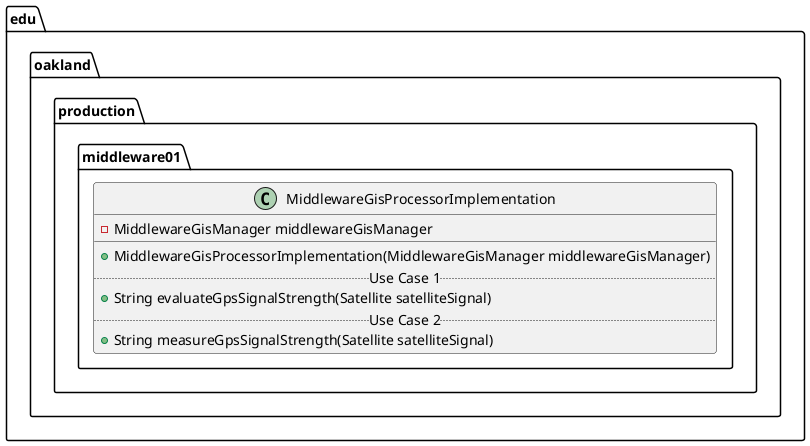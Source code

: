 @startuml MiddlewareGisProcessorImplementation

package edu.oakland.production.middleware01 {
    class MiddlewareGisProcessorImplementation {
        - MiddlewareGisManager middlewareGisManager
        __
        + MiddlewareGisProcessorImplementation(MiddlewareGisManager middlewareGisManager)
        .. Use Case 1 ..
        + String evaluateGpsSignalStrength(Satellite satelliteSignal)
        .. Use Case 2 ..
        + String measureGpsSignalStrength(Satellite satelliteSignal)
    }
}

@enduml